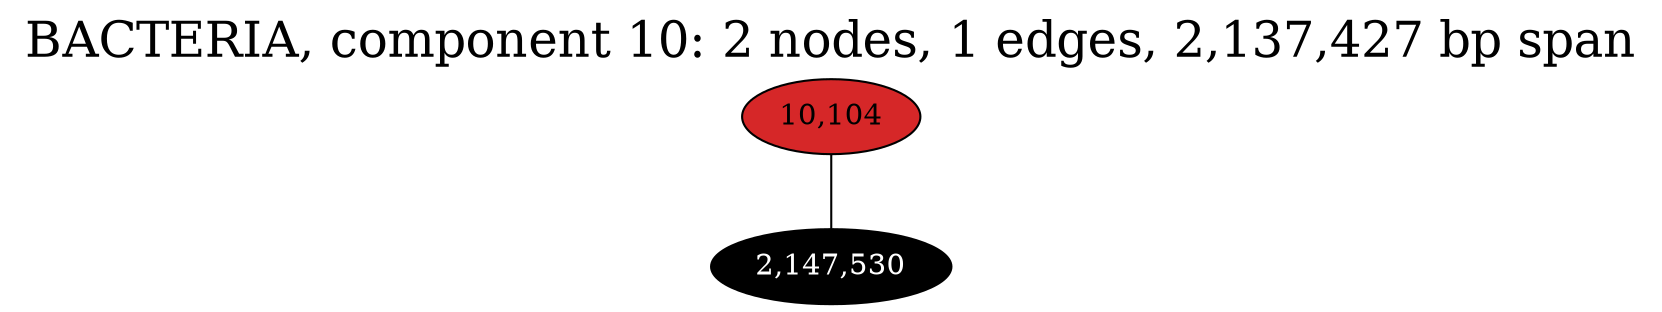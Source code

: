 graph BACTERIA_cc10 {
	overlap="prism50";
	outputorder="edgesfirst";
	label="BACTERIA, component 10: 2 nodes, 1 edges, 2,137,427 bp span";
	labelloc="t";
	fontsize=24;
	"10,104" [style="filled", fillcolor="#d62728", fontcolor="#000000"];
	"2,147,530" [style="filled", fillcolor="#000000", fontcolor="#ffffff"];
	"10,104" -- "2,147,530";
}